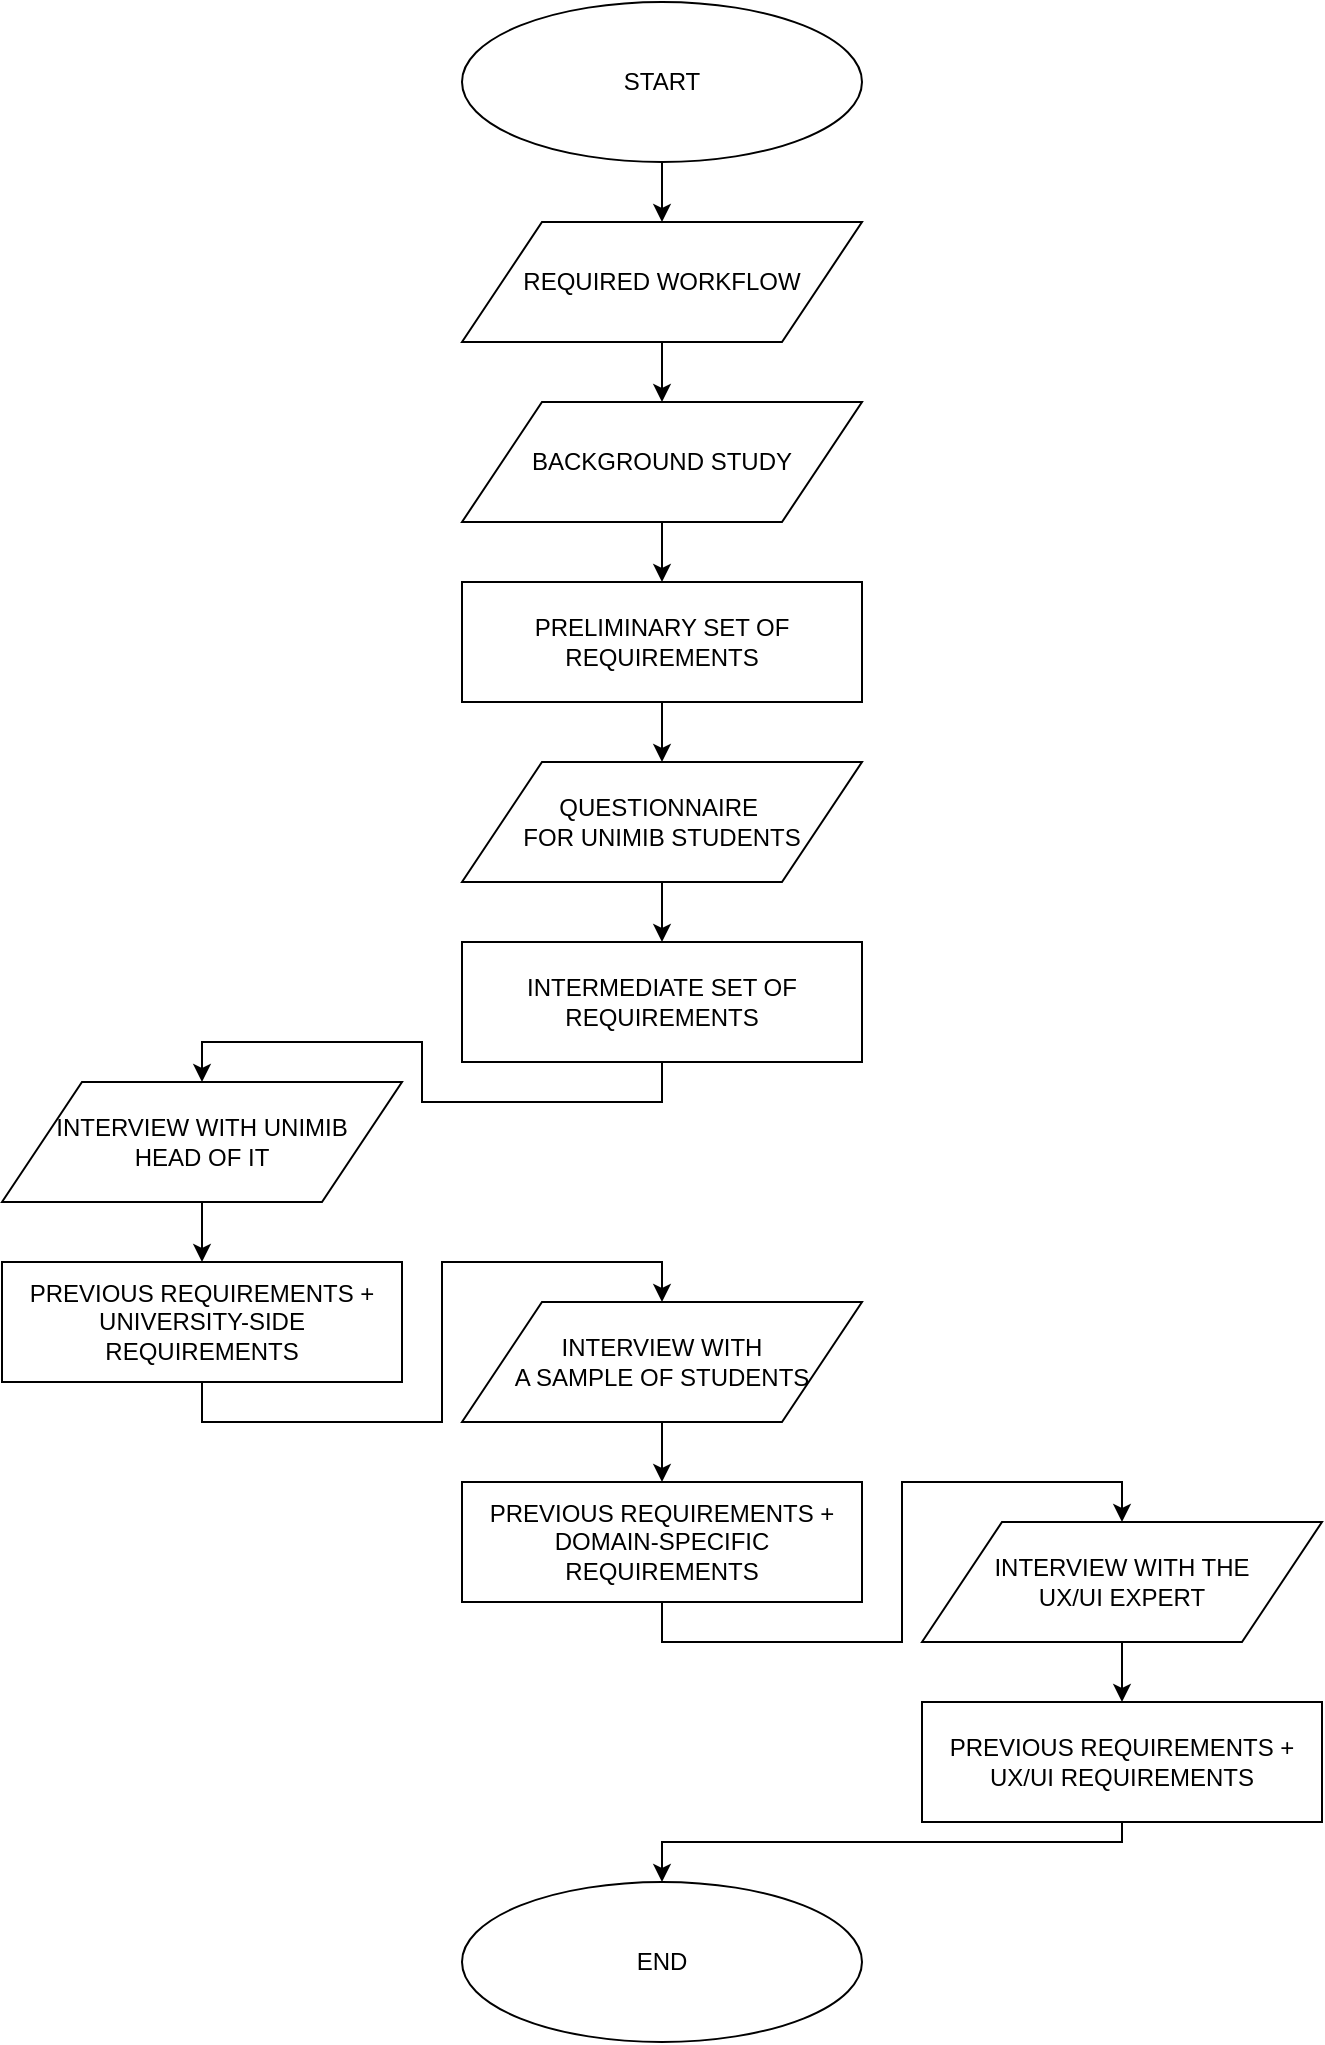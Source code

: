 <mxfile version="12.2.8" type="device" pages="1"><diagram id="6QfiPh3obtwfxE0uc0lq" name="Page-1"><mxGraphModel dx="1422" dy="794" grid="1" gridSize="10" guides="1" tooltips="1" connect="1" arrows="1" fold="1" page="1" pageScale="1" pageWidth="850" pageHeight="1100" math="0" shadow="0"><root><mxCell id="0"/><mxCell id="1" parent="0"/><mxCell id="XqoAOdrINTXn1m26ebR0-17" style="edgeStyle=orthogonalEdgeStyle;rounded=0;orthogonalLoop=1;jettySize=auto;html=1;exitX=0.5;exitY=1;exitDx=0;exitDy=0;entryX=0.5;entryY=0;entryDx=0;entryDy=0;" parent="1" source="XqoAOdrINTXn1m26ebR0-1" target="XqoAOdrINTXn1m26ebR0-2" edge="1"><mxGeometry relative="1" as="geometry"/></mxCell><mxCell id="XqoAOdrINTXn1m26ebR0-1" value="START" style="ellipse;whiteSpace=wrap;html=1;" parent="1" vertex="1"><mxGeometry x="320" width="200" height="80" as="geometry"/></mxCell><mxCell id="XqoAOdrINTXn1m26ebR0-18" style="edgeStyle=orthogonalEdgeStyle;rounded=0;orthogonalLoop=1;jettySize=auto;html=1;exitX=0.5;exitY=1;exitDx=0;exitDy=0;entryX=0.5;entryY=0;entryDx=0;entryDy=0;" parent="1" source="XqoAOdrINTXn1m26ebR0-2" target="XqoAOdrINTXn1m26ebR0-3" edge="1"><mxGeometry relative="1" as="geometry"/></mxCell><mxCell id="XqoAOdrINTXn1m26ebR0-2" value="REQUIRED WORKFLOW" style="shape=parallelogram;perimeter=parallelogramPerimeter;whiteSpace=wrap;html=1;" parent="1" vertex="1"><mxGeometry x="320" y="110" width="200" height="60" as="geometry"/></mxCell><mxCell id="XqoAOdrINTXn1m26ebR0-19" style="edgeStyle=orthogonalEdgeStyle;rounded=0;orthogonalLoop=1;jettySize=auto;html=1;exitX=0.5;exitY=1;exitDx=0;exitDy=0;entryX=0.5;entryY=0;entryDx=0;entryDy=0;" parent="1" source="XqoAOdrINTXn1m26ebR0-3" target="XqoAOdrINTXn1m26ebR0-4" edge="1"><mxGeometry relative="1" as="geometry"/></mxCell><mxCell id="XqoAOdrINTXn1m26ebR0-3" value="BACKGROUND STUDY" style="shape=parallelogram;perimeter=parallelogramPerimeter;whiteSpace=wrap;html=1;" parent="1" vertex="1"><mxGeometry x="320" y="200" width="200" height="60" as="geometry"/></mxCell><mxCell id="XqoAOdrINTXn1m26ebR0-20" style="edgeStyle=orthogonalEdgeStyle;rounded=0;orthogonalLoop=1;jettySize=auto;html=1;exitX=0.5;exitY=1;exitDx=0;exitDy=0;entryX=0.5;entryY=0;entryDx=0;entryDy=0;" parent="1" source="XqoAOdrINTXn1m26ebR0-4" target="XqoAOdrINTXn1m26ebR0-6" edge="1"><mxGeometry relative="1" as="geometry"/></mxCell><mxCell id="XqoAOdrINTXn1m26ebR0-4" value="PRELIMINARY SET OF REQUIREMENTS" style="rounded=0;whiteSpace=wrap;html=1;" parent="1" vertex="1"><mxGeometry x="320" y="290" width="200" height="60" as="geometry"/></mxCell><mxCell id="XqoAOdrINTXn1m26ebR0-21" style="edgeStyle=orthogonalEdgeStyle;rounded=0;orthogonalLoop=1;jettySize=auto;html=1;exitX=0.5;exitY=1;exitDx=0;exitDy=0;entryX=0.5;entryY=0;entryDx=0;entryDy=0;" parent="1" source="XqoAOdrINTXn1m26ebR0-6" target="XqoAOdrINTXn1m26ebR0-7" edge="1"><mxGeometry relative="1" as="geometry"/></mxCell><mxCell id="XqoAOdrINTXn1m26ebR0-6" value="QUESTIONNAIRE&amp;nbsp;&lt;br&gt;FOR UNIMIB STUDENTS" style="shape=parallelogram;perimeter=parallelogramPerimeter;whiteSpace=wrap;html=1;" parent="1" vertex="1"><mxGeometry x="320" y="380" width="200" height="60" as="geometry"/></mxCell><mxCell id="XqoAOdrINTXn1m26ebR0-22" style="edgeStyle=orthogonalEdgeStyle;rounded=0;orthogonalLoop=1;jettySize=auto;html=1;exitX=0.5;exitY=1;exitDx=0;exitDy=0;entryX=0.5;entryY=0;entryDx=0;entryDy=0;" parent="1" source="XqoAOdrINTXn1m26ebR0-7" target="XqoAOdrINTXn1m26ebR0-8" edge="1"><mxGeometry relative="1" as="geometry"/></mxCell><mxCell id="XqoAOdrINTXn1m26ebR0-7" value="INTERMEDIATE SET OF REQUIREMENTS" style="rounded=0;whiteSpace=wrap;html=1;" parent="1" vertex="1"><mxGeometry x="320" y="470" width="200" height="60" as="geometry"/></mxCell><mxCell id="XqoAOdrINTXn1m26ebR0-23" style="edgeStyle=orthogonalEdgeStyle;rounded=0;orthogonalLoop=1;jettySize=auto;html=1;exitX=0.5;exitY=1;exitDx=0;exitDy=0;" parent="1" source="XqoAOdrINTXn1m26ebR0-8" target="XqoAOdrINTXn1m26ebR0-9" edge="1"><mxGeometry relative="1" as="geometry"/></mxCell><mxCell id="XqoAOdrINTXn1m26ebR0-8" value="INTERVIEW WITH UNIMIB&lt;br&gt;HEAD OF IT" style="shape=parallelogram;perimeter=parallelogramPerimeter;whiteSpace=wrap;html=1;" parent="1" vertex="1"><mxGeometry x="90" y="540" width="200" height="60" as="geometry"/></mxCell><mxCell id="XqoAOdrINTXn1m26ebR0-24" style="edgeStyle=orthogonalEdgeStyle;rounded=0;orthogonalLoop=1;jettySize=auto;html=1;exitX=0.5;exitY=1;exitDx=0;exitDy=0;entryX=0.5;entryY=0;entryDx=0;entryDy=0;" parent="1" source="XqoAOdrINTXn1m26ebR0-9" target="XqoAOdrINTXn1m26ebR0-10" edge="1"><mxGeometry relative="1" as="geometry"/></mxCell><mxCell id="XqoAOdrINTXn1m26ebR0-9" value="PREVIOUS REQUIREMENTS + UNIVERSITY-SIDE REQUIREMENTS" style="rounded=0;whiteSpace=wrap;html=1;" parent="1" vertex="1"><mxGeometry x="90" y="630" width="200" height="60" as="geometry"/></mxCell><mxCell id="XqoAOdrINTXn1m26ebR0-25" style="edgeStyle=orthogonalEdgeStyle;rounded=0;orthogonalLoop=1;jettySize=auto;html=1;exitX=0.5;exitY=1;exitDx=0;exitDy=0;entryX=0.5;entryY=0;entryDx=0;entryDy=0;" parent="1" source="XqoAOdrINTXn1m26ebR0-10" target="XqoAOdrINTXn1m26ebR0-11" edge="1"><mxGeometry relative="1" as="geometry"/></mxCell><mxCell id="XqoAOdrINTXn1m26ebR0-10" value="INTERVIEW WITH&lt;br&gt;A SAMPLE OF STUDENTS" style="shape=parallelogram;perimeter=parallelogramPerimeter;whiteSpace=wrap;html=1;" parent="1" vertex="1"><mxGeometry x="320" y="650" width="200" height="60" as="geometry"/></mxCell><mxCell id="XqoAOdrINTXn1m26ebR0-26" style="edgeStyle=orthogonalEdgeStyle;rounded=0;orthogonalLoop=1;jettySize=auto;html=1;exitX=0.5;exitY=1;exitDx=0;exitDy=0;entryX=0.5;entryY=0;entryDx=0;entryDy=0;" parent="1" source="XqoAOdrINTXn1m26ebR0-11" target="XqoAOdrINTXn1m26ebR0-12" edge="1"><mxGeometry relative="1" as="geometry"/></mxCell><mxCell id="XqoAOdrINTXn1m26ebR0-11" value="PREVIOUS REQUIREMENTS + DOMAIN-SPECIFIC REQUIREMENTS" style="rounded=0;whiteSpace=wrap;html=1;" parent="1" vertex="1"><mxGeometry x="320" y="740" width="200" height="60" as="geometry"/></mxCell><mxCell id="XqoAOdrINTXn1m26ebR0-27" style="edgeStyle=orthogonalEdgeStyle;rounded=0;orthogonalLoop=1;jettySize=auto;html=1;exitX=0.5;exitY=1;exitDx=0;exitDy=0;entryX=0.5;entryY=0;entryDx=0;entryDy=0;" parent="1" source="XqoAOdrINTXn1m26ebR0-12" target="XqoAOdrINTXn1m26ebR0-16" edge="1"><mxGeometry relative="1" as="geometry"/></mxCell><mxCell id="XqoAOdrINTXn1m26ebR0-12" value="INTERVIEW WITH THE&lt;br&gt;UX/UI EXPERT" style="shape=parallelogram;perimeter=parallelogramPerimeter;whiteSpace=wrap;html=1;" parent="1" vertex="1"><mxGeometry x="550" y="760" width="200" height="60" as="geometry"/></mxCell><mxCell id="XqoAOdrINTXn1m26ebR0-14" value="END" style="ellipse;whiteSpace=wrap;html=1;" parent="1" vertex="1"><mxGeometry x="320" y="940" width="200" height="80" as="geometry"/></mxCell><mxCell id="XqoAOdrINTXn1m26ebR0-28" style="edgeStyle=orthogonalEdgeStyle;rounded=0;orthogonalLoop=1;jettySize=auto;html=1;exitX=0.5;exitY=1;exitDx=0;exitDy=0;entryX=0.5;entryY=0;entryDx=0;entryDy=0;" parent="1" source="XqoAOdrINTXn1m26ebR0-16" target="XqoAOdrINTXn1m26ebR0-14" edge="1"><mxGeometry relative="1" as="geometry"><Array as="points"><mxPoint x="650" y="920"/><mxPoint x="420" y="920"/></Array></mxGeometry></mxCell><mxCell id="XqoAOdrINTXn1m26ebR0-16" value="PREVIOUS REQUIREMENTS + UX/UI REQUIREMENTS" style="rounded=0;whiteSpace=wrap;html=1;" parent="1" vertex="1"><mxGeometry x="550" y="850" width="200" height="60" as="geometry"/></mxCell></root></mxGraphModel></diagram></mxfile>